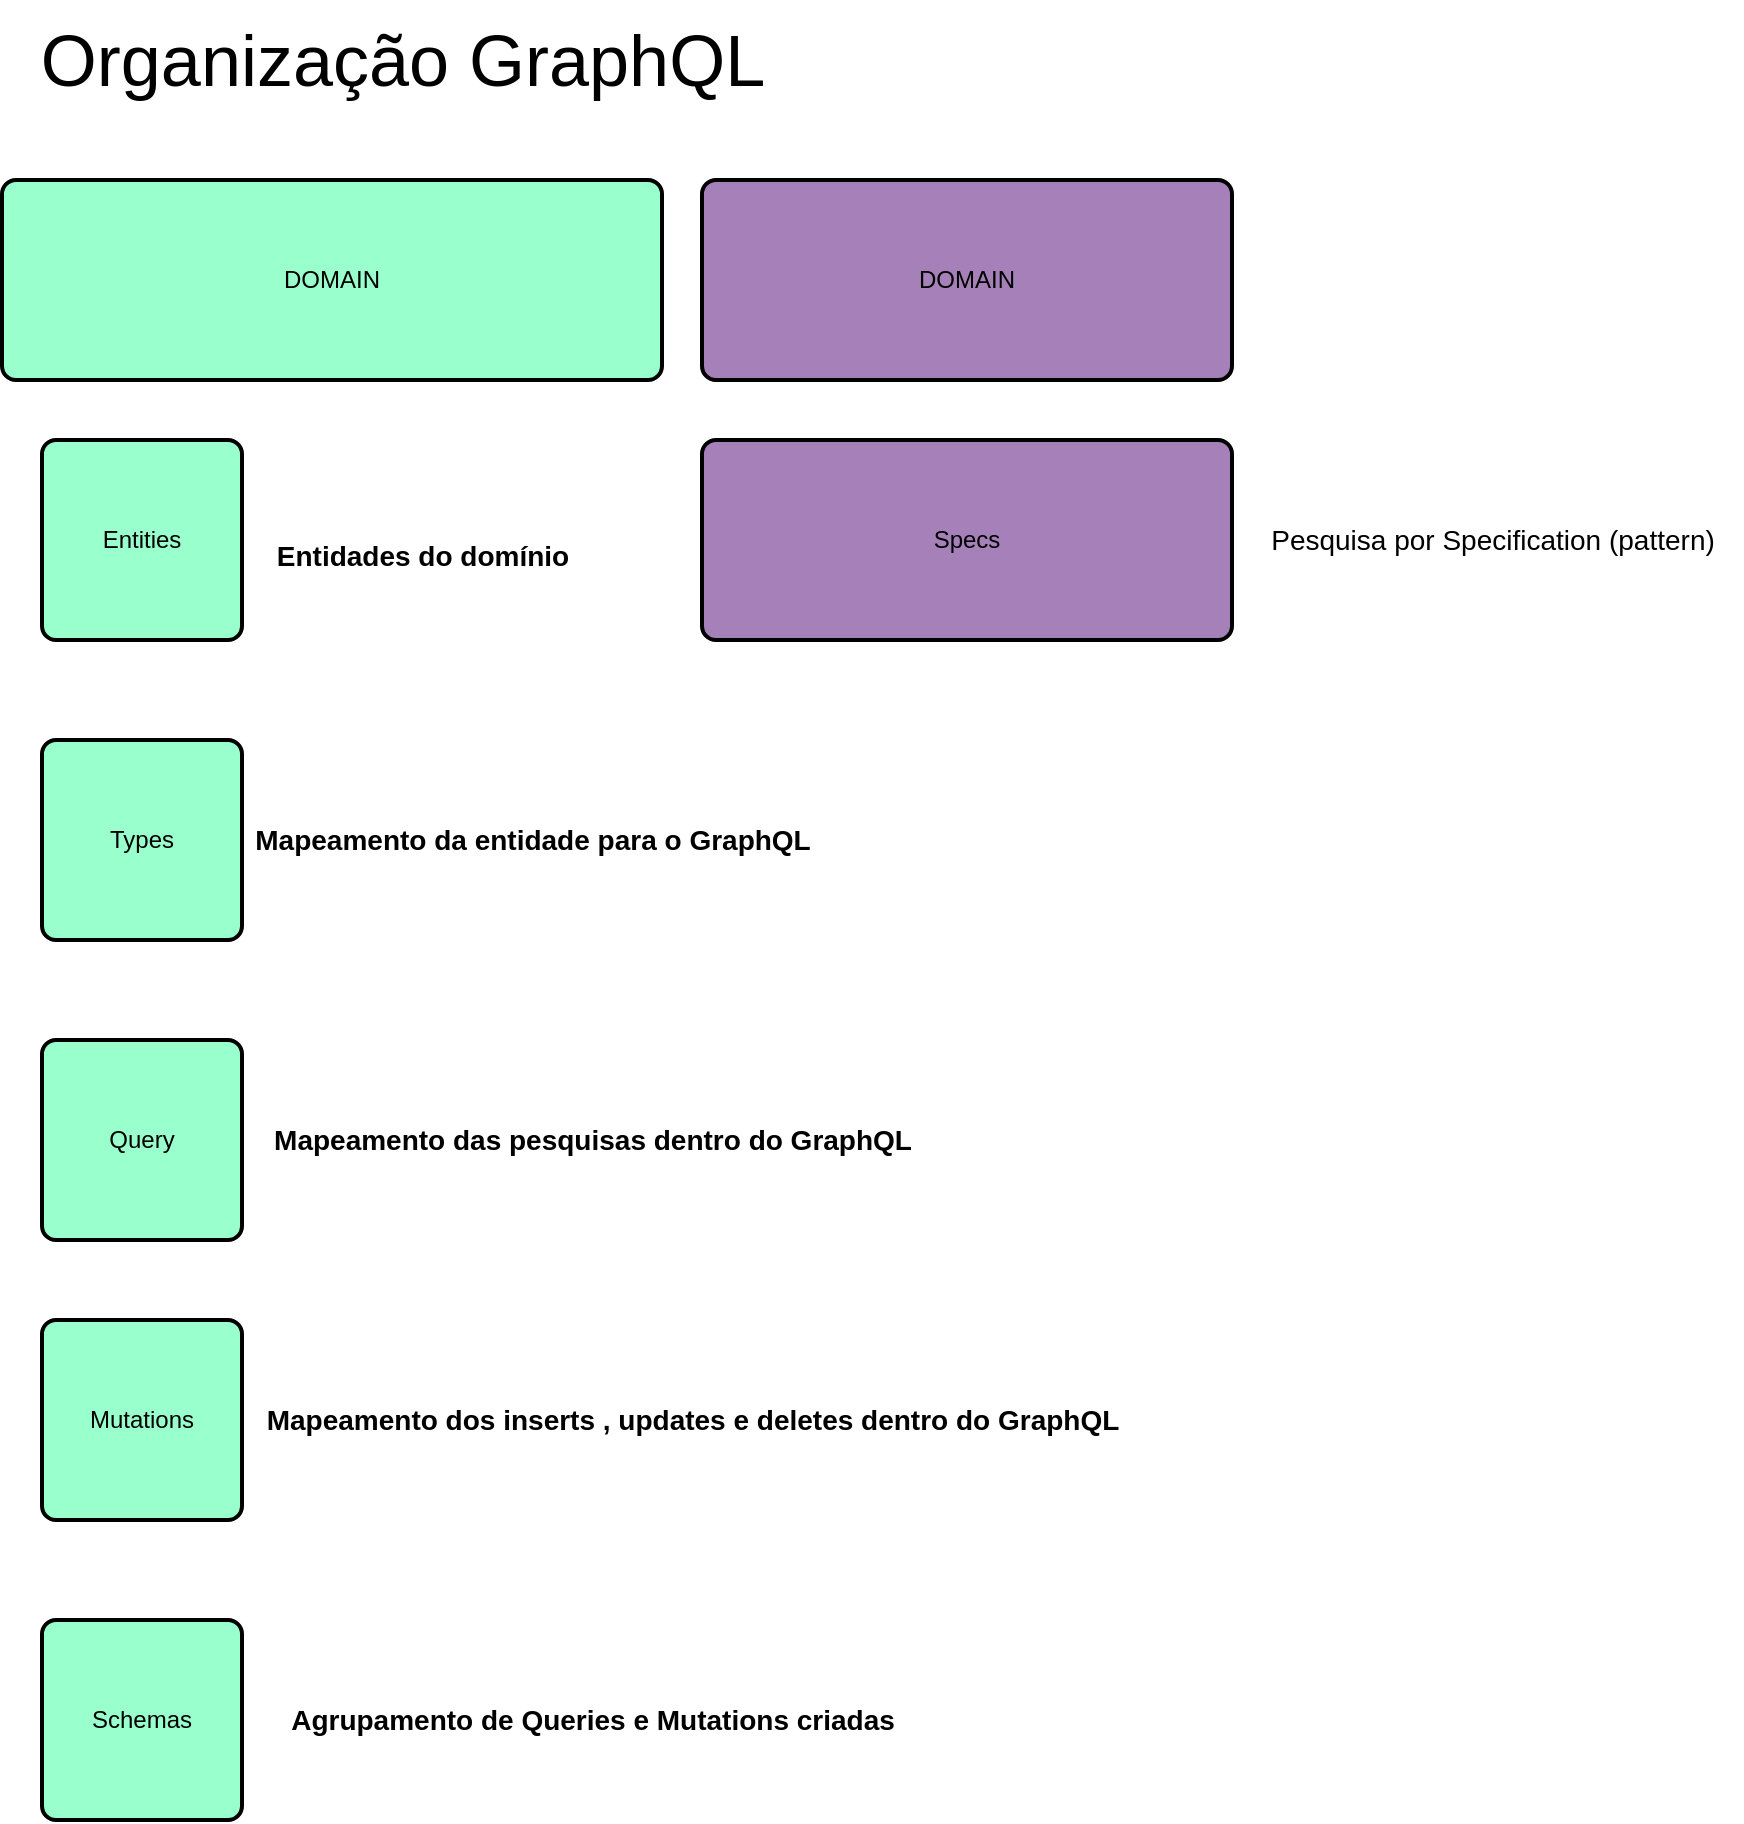 <mxfile version="20.2.3" type="device"><diagram id="qtkMFG3kznchh87cLRIY" name="Página-1"><mxGraphModel dx="1935" dy="553" grid="1" gridSize="10" guides="1" tooltips="1" connect="1" arrows="1" fold="1" page="1" pageScale="1" pageWidth="827" pageHeight="1169" math="0" shadow="0"><root><mxCell id="0"/><mxCell id="1" parent="0"/><mxCell id="Dg0v1KtVL1UBCQ5GrMU1-1" value="Entities" style="rounded=1;whiteSpace=wrap;html=1;absoluteArcSize=1;arcSize=14;strokeWidth=2;fillColor=#99FFCC;" vertex="1" parent="1"><mxGeometry x="-110" y="220" width="100" height="100" as="geometry"/></mxCell><mxCell id="Dg0v1KtVL1UBCQ5GrMU1-2" value="&lt;font style=&quot;font-size: 36px;&quot;&gt;Organização GraphQL&lt;/font&gt;" style="text;html=1;align=center;verticalAlign=middle;resizable=0;points=[];autosize=1;strokeColor=none;fillColor=none;" vertex="1" parent="1"><mxGeometry x="-125" width="390" height="60" as="geometry"/></mxCell><mxCell id="Dg0v1KtVL1UBCQ5GrMU1-3" value="Mutations" style="rounded=1;whiteSpace=wrap;html=1;absoluteArcSize=1;arcSize=14;strokeWidth=2;fillColor=#99FFCC;" vertex="1" parent="1"><mxGeometry x="-110" y="660" width="100" height="100" as="geometry"/></mxCell><mxCell id="Dg0v1KtVL1UBCQ5GrMU1-4" value="Schemas" style="rounded=1;whiteSpace=wrap;html=1;absoluteArcSize=1;arcSize=14;strokeWidth=2;fillColor=#99FFCC;" vertex="1" parent="1"><mxGeometry x="-110" y="810" width="100" height="100" as="geometry"/></mxCell><mxCell id="Dg0v1KtVL1UBCQ5GrMU1-5" value="Types" style="rounded=1;whiteSpace=wrap;html=1;absoluteArcSize=1;arcSize=14;strokeWidth=2;fillColor=#99FFCC;" vertex="1" parent="1"><mxGeometry x="-110" y="370" width="100" height="100" as="geometry"/></mxCell><mxCell id="Dg0v1KtVL1UBCQ5GrMU1-6" value="Specs" style="rounded=1;whiteSpace=wrap;html=1;absoluteArcSize=1;arcSize=14;strokeWidth=2;fillColor=#A680B8;" vertex="1" parent="1"><mxGeometry x="220" y="220" width="265" height="100" as="geometry"/></mxCell><mxCell id="Dg0v1KtVL1UBCQ5GrMU1-7" value="DOMAIN" style="rounded=1;whiteSpace=wrap;html=1;absoluteArcSize=1;arcSize=14;strokeWidth=2;fillColor=#99FFCC;" vertex="1" parent="1"><mxGeometry x="-130" y="90" width="330" height="100" as="geometry"/></mxCell><mxCell id="Dg0v1KtVL1UBCQ5GrMU1-8" value="DOMAIN" style="rounded=1;whiteSpace=wrap;html=1;absoluteArcSize=1;arcSize=14;strokeWidth=2;fillColor=#A680B8;" vertex="1" parent="1"><mxGeometry x="220" y="90" width="265" height="100" as="geometry"/></mxCell><mxCell id="Dg0v1KtVL1UBCQ5GrMU1-9" value="Query" style="rounded=1;whiteSpace=wrap;html=1;absoluteArcSize=1;arcSize=14;strokeWidth=2;fillColor=#99FFCC;" vertex="1" parent="1"><mxGeometry x="-110" y="520" width="100" height="100" as="geometry"/></mxCell><mxCell id="Dg0v1KtVL1UBCQ5GrMU1-10" value="&lt;font style=&quot;font-size: 14px;&quot;&gt;&lt;b&gt;Entidades do domínio&lt;/b&gt;&lt;/font&gt;" style="text;html=1;align=center;verticalAlign=middle;resizable=0;points=[];autosize=1;strokeColor=none;fillColor=none;fontSize=36;" vertex="1" parent="1"><mxGeometry x="-5" y="240" width="170" height="60" as="geometry"/></mxCell><mxCell id="Dg0v1KtVL1UBCQ5GrMU1-11" value="&lt;b&gt;Mapeamento da entidade para o GraphQL&lt;/b&gt;" style="text;html=1;align=center;verticalAlign=middle;resizable=0;points=[];autosize=1;strokeColor=none;fillColor=none;fontSize=14;" vertex="1" parent="1"><mxGeometry x="-15" y="405" width="300" height="30" as="geometry"/></mxCell><mxCell id="Dg0v1KtVL1UBCQ5GrMU1-12" value="&lt;b&gt;Mapeamento das pesquisas dentro do GraphQL&lt;/b&gt;" style="text;html=1;align=center;verticalAlign=middle;resizable=0;points=[];autosize=1;strokeColor=none;fillColor=none;fontSize=14;" vertex="1" parent="1"><mxGeometry x="-5" y="555" width="340" height="30" as="geometry"/></mxCell><mxCell id="Dg0v1KtVL1UBCQ5GrMU1-13" value="&lt;b&gt;Mapeamento dos inserts , updates e deletes dentro do GraphQL&lt;/b&gt;" style="text;html=1;align=center;verticalAlign=middle;resizable=0;points=[];autosize=1;strokeColor=none;fillColor=none;fontSize=14;" vertex="1" parent="1"><mxGeometry x="-10" y="695" width="450" height="30" as="geometry"/></mxCell><mxCell id="Dg0v1KtVL1UBCQ5GrMU1-14" value="&lt;b&gt;Agrupamento de Queries e Mutations criadas&lt;/b&gt;" style="text;html=1;align=center;verticalAlign=middle;resizable=0;points=[];autosize=1;strokeColor=none;fillColor=none;fontSize=14;" vertex="1" parent="1"><mxGeometry y="845" width="330" height="30" as="geometry"/></mxCell><mxCell id="Dg0v1KtVL1UBCQ5GrMU1-15" value="Pesquisa por Specification (pattern)" style="text;html=1;align=center;verticalAlign=middle;resizable=0;points=[];autosize=1;strokeColor=none;fillColor=none;fontSize=14;" vertex="1" parent="1"><mxGeometry x="490" y="255" width="250" height="30" as="geometry"/></mxCell></root></mxGraphModel></diagram></mxfile>